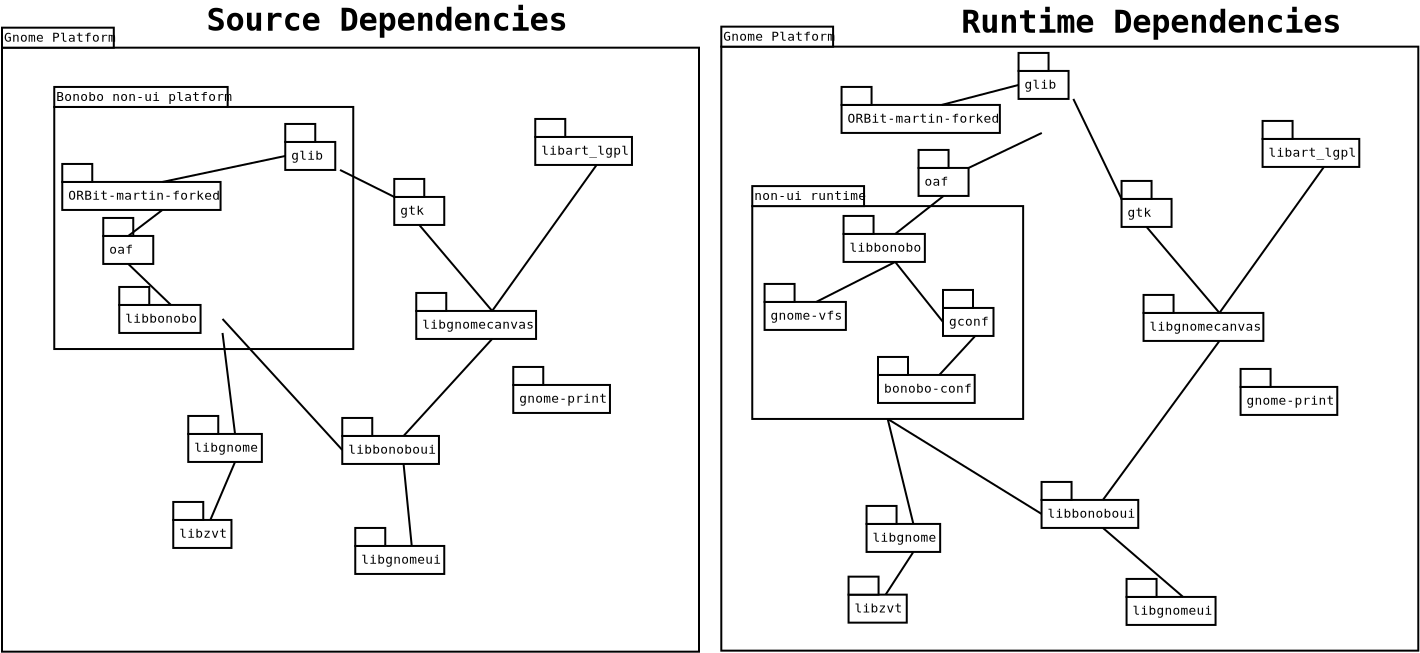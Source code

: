 <?xml version="1.0"?>
<diagram xmlns:dia="http://www.lysator.liu.se/~alla/dia/">
  <diagramdata>
    <attribute name="background">
      <color val="#ffffff"/>
    </attribute>
    <attribute name="paper">
      <composite type="paper">
        <attribute name="name">
          <string>#A4#</string>
        </attribute>
        <attribute name="tmargin">
          <real val="2.82"/>
        </attribute>
        <attribute name="bmargin">
          <real val="2.82"/>
        </attribute>
        <attribute name="lmargin">
          <real val="2.82"/>
        </attribute>
        <attribute name="rmargin">
          <real val="2.82"/>
        </attribute>
        <attribute name="is_portrait">
          <boolean val="true"/>
        </attribute>
        <attribute name="scaling">
          <real val="1"/>
        </attribute>
        <attribute name="fitto">
          <boolean val="false"/>
        </attribute>
      </composite>
    </attribute>
    <attribute name="grid">
      <composite type="grid">
        <attribute name="width_x">
          <real val="1"/>
        </attribute>
        <attribute name="width_y">
          <real val="1"/>
        </attribute>
        <attribute name="visible_x">
          <int val="1"/>
        </attribute>
        <attribute name="visible_y">
          <int val="1"/>
        </attribute>
      </composite>
    </attribute>
    <attribute name="guides">
      <composite type="guides">
        <attribute name="hguides"/>
        <attribute name="vguides"/>
      </composite>
    </attribute>
  </diagramdata>
  <layer name="Background" visible="true">
    <object type="UML - LargePackage" version="0" id="O0">
      <attribute name="obj_pos">
        <point val="33.602,-1.165"/>
      </attribute>
      <attribute name="obj_bb">
        <rectangle val="33.552,-3.015;68.502,29.085"/>
      </attribute>
      <attribute name="elem_corner">
        <point val="33.602,-1.165"/>
      </attribute>
      <attribute name="elem_width">
        <real val="34.85"/>
      </attribute>
      <attribute name="elem_height">
        <real val="30.2"/>
      </attribute>
      <attribute name="name">
        <string>#Gnome Platform#</string>
      </attribute>
      <attribute name="stereotype">
        <string/>
      </attribute>
    </object>
    <object type="UML - LargePackage" version="0" id="O1">
      <attribute name="obj_pos">
        <point val="35.15,6.807"/>
      </attribute>
      <attribute name="obj_bb">
        <rectangle val="35.1,4.957;48.744,17.5"/>
      </attribute>
      <attribute name="elem_corner">
        <point val="35.15,6.807"/>
      </attribute>
      <attribute name="elem_width">
        <real val="13.544"/>
      </attribute>
      <attribute name="elem_height">
        <real val="10.643"/>
      </attribute>
      <attribute name="name">
        <string>#non-ui runtime#</string>
      </attribute>
      <attribute name="stereotype">
        <string/>
      </attribute>
    </object>
    <object type="UML - LargePackage" version="0" id="O2">
      <attribute name="obj_pos">
        <point val="-2.363,-1.114"/>
      </attribute>
      <attribute name="obj_bb">
        <rectangle val="-2.413,-2.964;32.536,29.136"/>
      </attribute>
      <attribute name="elem_corner">
        <point val="-2.363,-1.114"/>
      </attribute>
      <attribute name="elem_width">
        <real val="34.85"/>
      </attribute>
      <attribute name="elem_height">
        <real val="30.2"/>
      </attribute>
      <attribute name="name">
        <string>#Gnome Platform#</string>
      </attribute>
      <attribute name="stereotype">
        <string/>
      </attribute>
    </object>
    <object type="UML - LargePackage" version="0" id="O3">
      <attribute name="obj_pos">
        <point val="0.25,1.85"/>
      </attribute>
      <attribute name="obj_bb">
        <rectangle val="0.2,4.163e-17;15.25,14.004"/>
      </attribute>
      <attribute name="elem_corner">
        <point val="0.25,1.85"/>
      </attribute>
      <attribute name="elem_width">
        <real val="14.95"/>
      </attribute>
      <attribute name="elem_height">
        <real val="12.104"/>
      </attribute>
      <attribute name="name">
        <string>#Bonobo non-ui platform#</string>
      </attribute>
      <attribute name="stereotype">
        <string/>
      </attribute>
    </object>
    <object type="UML - SmallPackage" version="0" id="O4">
      <attribute name="obj_pos">
        <point val="11.8,3.6"/>
      </attribute>
      <attribute name="obj_bb">
        <rectangle val="11.75,2.65;14.589,5.05"/>
      </attribute>
      <attribute name="elem_corner">
        <point val="11.8,3.6"/>
      </attribute>
      <attribute name="elem_width">
        <real val="2.739"/>
      </attribute>
      <attribute name="elem_height">
        <real val="1.4"/>
      </attribute>
      <attribute name="text">
        <composite type="text">
          <attribute name="string">
            <string>#glib#</string>
          </attribute>
          <attribute name="font">
            <font name="Courier"/>
          </attribute>
          <attribute name="height">
            <real val="0.8"/>
          </attribute>
          <attribute name="pos">
            <point val="12.1,4.495"/>
          </attribute>
          <attribute name="color">
            <color val="#000000"/>
          </attribute>
          <attribute name="alignment">
            <enum val="0"/>
          </attribute>
        </composite>
      </attribute>
    </object>
    <object type="UML - SmallPackage" version="0" id="O5">
      <attribute name="obj_pos">
        <point val="17.25,6.35"/>
      </attribute>
      <attribute name="obj_bb">
        <rectangle val="17.2,5.4;19.8,7.8"/>
      </attribute>
      <attribute name="elem_corner">
        <point val="17.25,6.35"/>
      </attribute>
      <attribute name="elem_width">
        <real val="2.5"/>
      </attribute>
      <attribute name="elem_height">
        <real val="1.4"/>
      </attribute>
      <attribute name="text">
        <composite type="text">
          <attribute name="string">
            <string>#gtk#</string>
          </attribute>
          <attribute name="font">
            <font name="Courier"/>
          </attribute>
          <attribute name="height">
            <real val="0.8"/>
          </attribute>
          <attribute name="pos">
            <point val="17.55,7.245"/>
          </attribute>
          <attribute name="color">
            <color val="#000000"/>
          </attribute>
          <attribute name="alignment">
            <enum val="0"/>
          </attribute>
        </composite>
      </attribute>
    </object>
    <object type="UML - SmallPackage" version="0" id="O6">
      <attribute name="obj_pos">
        <point val="3.5,11.75"/>
      </attribute>
      <attribute name="obj_bb">
        <rectangle val="3.45,10.8;8.713,13.2"/>
      </attribute>
      <attribute name="elem_corner">
        <point val="3.5,11.75"/>
      </attribute>
      <attribute name="elem_width">
        <real val="5.163"/>
      </attribute>
      <attribute name="elem_height">
        <real val="1.4"/>
      </attribute>
      <attribute name="text">
        <composite type="text">
          <attribute name="string">
            <string>#libbonobo#</string>
          </attribute>
          <attribute name="font">
            <font name="Courier"/>
          </attribute>
          <attribute name="height">
            <real val="0.8"/>
          </attribute>
          <attribute name="pos">
            <point val="3.8,12.645"/>
          </attribute>
          <attribute name="color">
            <color val="#000000"/>
          </attribute>
          <attribute name="alignment">
            <enum val="0"/>
          </attribute>
        </composite>
      </attribute>
    </object>
    <object type="UML - SmallPackage" version="0" id="O7">
      <attribute name="obj_pos">
        <point val="24.3,3.35"/>
      </attribute>
      <attribute name="obj_bb">
        <rectangle val="24.25,2.4;30.483,4.8"/>
      </attribute>
      <attribute name="elem_corner">
        <point val="24.3,3.35"/>
      </attribute>
      <attribute name="elem_width">
        <real val="6.133"/>
      </attribute>
      <attribute name="elem_height">
        <real val="1.4"/>
      </attribute>
      <attribute name="text">
        <composite type="text">
          <attribute name="string">
            <string>#libart_lgpl#</string>
          </attribute>
          <attribute name="font">
            <font name="Courier"/>
          </attribute>
          <attribute name="height">
            <real val="0.8"/>
          </attribute>
          <attribute name="pos">
            <point val="24.6,4.245"/>
          </attribute>
          <attribute name="color">
            <color val="#000000"/>
          </attribute>
          <attribute name="alignment">
            <enum val="0"/>
          </attribute>
        </composite>
      </attribute>
    </object>
    <object type="UML - SmallPackage" version="0" id="O8">
      <attribute name="obj_pos">
        <point val="14.65,18.3"/>
      </attribute>
      <attribute name="obj_bb">
        <rectangle val="14.6,17.35;20.833,19.75"/>
      </attribute>
      <attribute name="elem_corner">
        <point val="14.65,18.3"/>
      </attribute>
      <attribute name="elem_width">
        <real val="6.133"/>
      </attribute>
      <attribute name="elem_height">
        <real val="1.4"/>
      </attribute>
      <attribute name="text">
        <composite type="text">
          <attribute name="string">
            <string>#libbonoboui#</string>
          </attribute>
          <attribute name="font">
            <font name="Courier"/>
          </attribute>
          <attribute name="height">
            <real val="0.8"/>
          </attribute>
          <attribute name="pos">
            <point val="14.95,19.195"/>
          </attribute>
          <attribute name="color">
            <color val="#000000"/>
          </attribute>
          <attribute name="alignment">
            <enum val="0"/>
          </attribute>
        </composite>
      </attribute>
    </object>
    <object type="UML - SmallPackage" version="0" id="O9">
      <attribute name="obj_pos">
        <point val="0.65,5.6"/>
      </attribute>
      <attribute name="obj_bb">
        <rectangle val="0.6,4.65;10.711,7.05"/>
      </attribute>
      <attribute name="elem_corner">
        <point val="0.65,5.6"/>
      </attribute>
      <attribute name="elem_width">
        <real val="10.011"/>
      </attribute>
      <attribute name="elem_height">
        <real val="1.4"/>
      </attribute>
      <attribute name="text">
        <composite type="text">
          <attribute name="string">
            <string>#ORBit-martin-forked#</string>
          </attribute>
          <attribute name="font">
            <font name="Courier"/>
          </attribute>
          <attribute name="height">
            <real val="0.8"/>
          </attribute>
          <attribute name="pos">
            <point val="0.95,6.495"/>
          </attribute>
          <attribute name="color">
            <color val="#000000"/>
          </attribute>
          <attribute name="alignment">
            <enum val="0"/>
          </attribute>
        </composite>
      </attribute>
    </object>
    <object type="UML - SmallPackage" version="0" id="O10">
      <attribute name="obj_pos">
        <point val="2.7,8.3"/>
      </attribute>
      <attribute name="obj_bb">
        <rectangle val="2.65,7.35;5.25,9.75"/>
      </attribute>
      <attribute name="elem_corner">
        <point val="2.7,8.3"/>
      </attribute>
      <attribute name="elem_width">
        <real val="2.5"/>
      </attribute>
      <attribute name="elem_height">
        <real val="1.4"/>
      </attribute>
      <attribute name="text">
        <composite type="text">
          <attribute name="string">
            <string>#oaf#</string>
          </attribute>
          <attribute name="font">
            <font name="Courier"/>
          </attribute>
          <attribute name="height">
            <real val="0.8"/>
          </attribute>
          <attribute name="pos">
            <point val="3,9.195"/>
          </attribute>
          <attribute name="color">
            <color val="#000000"/>
          </attribute>
          <attribute name="alignment">
            <enum val="0"/>
          </attribute>
        </composite>
      </attribute>
    </object>
    <object type="UML - SmallPackage" version="0" id="O11">
      <attribute name="obj_pos">
        <point val="6.95,18.2"/>
      </attribute>
      <attribute name="obj_bb">
        <rectangle val="6.9,17.25;11.678,19.65"/>
      </attribute>
      <attribute name="elem_corner">
        <point val="6.95,18.2"/>
      </attribute>
      <attribute name="elem_width">
        <real val="4.678"/>
      </attribute>
      <attribute name="elem_height">
        <real val="1.4"/>
      </attribute>
      <attribute name="text">
        <composite type="text">
          <attribute name="string">
            <string>#libgnome#</string>
          </attribute>
          <attribute name="font">
            <font name="Courier"/>
          </attribute>
          <attribute name="height">
            <real val="0.8"/>
          </attribute>
          <attribute name="pos">
            <point val="7.25,19.095"/>
          </attribute>
          <attribute name="color">
            <color val="#000000"/>
          </attribute>
          <attribute name="alignment">
            <enum val="0"/>
          </attribute>
        </composite>
      </attribute>
    </object>
    <object type="UML - SmallPackage" version="0" id="O12">
      <attribute name="obj_pos">
        <point val="15.3,23.8"/>
      </attribute>
      <attribute name="obj_bb">
        <rectangle val="15.25,22.85;20.998,25.25"/>
      </attribute>
      <attribute name="elem_corner">
        <point val="15.3,23.8"/>
      </attribute>
      <attribute name="elem_width">
        <real val="5.648"/>
      </attribute>
      <attribute name="elem_height">
        <real val="1.4"/>
      </attribute>
      <attribute name="text">
        <composite type="text">
          <attribute name="string">
            <string>#libgnomeui#</string>
          </attribute>
          <attribute name="font">
            <font name="Courier"/>
          </attribute>
          <attribute name="height">
            <real val="0.8"/>
          </attribute>
          <attribute name="pos">
            <point val="15.6,24.695"/>
          </attribute>
          <attribute name="color">
            <color val="#000000"/>
          </attribute>
          <attribute name="alignment">
            <enum val="0"/>
          </attribute>
        </composite>
      </attribute>
    </object>
    <object type="UML - SmallPackage" version="0" id="O13">
      <attribute name="obj_pos">
        <point val="18.35,12.05"/>
      </attribute>
      <attribute name="obj_bb">
        <rectangle val="18.3,11.1;25.987,13.5"/>
      </attribute>
      <attribute name="elem_corner">
        <point val="18.35,12.05"/>
      </attribute>
      <attribute name="elem_width">
        <real val="7.587"/>
      </attribute>
      <attribute name="elem_height">
        <real val="1.4"/>
      </attribute>
      <attribute name="text">
        <composite type="text">
          <attribute name="string">
            <string>#libgnomecanvas#</string>
          </attribute>
          <attribute name="font">
            <font name="Courier"/>
          </attribute>
          <attribute name="height">
            <real val="0.8"/>
          </attribute>
          <attribute name="pos">
            <point val="18.65,12.945"/>
          </attribute>
          <attribute name="color">
            <color val="#000000"/>
          </attribute>
          <attribute name="alignment">
            <enum val="0"/>
          </attribute>
        </composite>
      </attribute>
    </object>
    <object type="Standard - Line" version="0" id="O14">
      <attribute name="obj_pos">
        <point val="11.8,4.3"/>
      </attribute>
      <attribute name="obj_bb">
        <rectangle val="5.606,4.25;11.85,5.65"/>
      </attribute>
      <attribute name="conn_endpoints">
        <point val="11.8,4.3"/>
        <point val="5.656,5.6"/>
      </attribute>
      <attribute name="numcp">
        <int val="1"/>
      </attribute>
      <connections>
        <connection handle="0" to="O4" connection="3"/>
        <connection handle="1" to="O9" connection="1"/>
      </connections>
    </object>
    <object type="Standard - Line" version="0" id="O15">
      <attribute name="obj_pos">
        <point val="14.539,5"/>
      </attribute>
      <attribute name="obj_bb">
        <rectangle val="14.489,4.95;17.3,6.4"/>
      </attribute>
      <attribute name="conn_endpoints">
        <point val="14.539,5"/>
        <point val="17.25,6.35"/>
      </attribute>
      <attribute name="numcp">
        <int val="1"/>
      </attribute>
      <connections>
        <connection handle="0" to="O4" connection="7"/>
        <connection handle="1" to="O5" connection="0"/>
      </connections>
    </object>
    <object type="Standard - Line" version="0" id="O16">
      <attribute name="obj_pos">
        <point val="5.656,7"/>
      </attribute>
      <attribute name="obj_bb">
        <rectangle val="3.9,6.95;5.706,8.35"/>
      </attribute>
      <attribute name="conn_endpoints">
        <point val="5.656,7"/>
        <point val="3.95,8.3"/>
      </attribute>
      <attribute name="numcp">
        <int val="1"/>
      </attribute>
      <connections>
        <connection handle="0" to="O9" connection="6"/>
        <connection handle="1" to="O10" connection="1"/>
      </connections>
    </object>
    <object type="Standard - Line" version="0" id="O17">
      <attribute name="obj_pos">
        <point val="3.95,9.7"/>
      </attribute>
      <attribute name="obj_bb">
        <rectangle val="3.9,9.65;6.132,11.8"/>
      </attribute>
      <attribute name="conn_endpoints">
        <point val="3.95,9.7"/>
        <point val="6.082,11.75"/>
      </attribute>
      <attribute name="numcp">
        <int val="1"/>
      </attribute>
      <connections>
        <connection handle="0" to="O10" connection="6"/>
        <connection handle="1" to="O6" connection="1"/>
      </connections>
    </object>
    <object type="Standard - Line" version="0" id="O18">
      <attribute name="obj_pos">
        <point val="8.663,13.15"/>
      </attribute>
      <attribute name="obj_bb">
        <rectangle val="8.613,13.1;9.339,18.25"/>
      </attribute>
      <attribute name="conn_endpoints">
        <point val="8.663,13.15"/>
        <point val="9.289,18.2"/>
      </attribute>
      <attribute name="numcp">
        <int val="1"/>
      </attribute>
      <connections>
        <connection handle="0" to="O6" connection="7"/>
        <connection handle="1" to="O11" connection="1"/>
      </connections>
    </object>
    <object type="Standard - Line" version="0" id="O19">
      <attribute name="obj_pos">
        <point val="27.366,4.75"/>
      </attribute>
      <attribute name="obj_bb">
        <rectangle val="22.094,4.7;27.416,12.1"/>
      </attribute>
      <attribute name="conn_endpoints">
        <point val="27.366,4.75"/>
        <point val="22.144,12.05"/>
      </attribute>
      <attribute name="numcp">
        <int val="1"/>
      </attribute>
      <connections>
        <connection handle="0" to="O7" connection="6"/>
        <connection handle="1" to="O13" connection="1"/>
      </connections>
    </object>
    <object type="Standard - Line" version="0" id="O20">
      <attribute name="obj_pos">
        <point val="18.5,7.75"/>
      </attribute>
      <attribute name="obj_bb">
        <rectangle val="18.45,7.7;22.194,12.1"/>
      </attribute>
      <attribute name="conn_endpoints">
        <point val="18.5,7.75"/>
        <point val="22.144,12.05"/>
      </attribute>
      <attribute name="numcp">
        <int val="1"/>
      </attribute>
      <connections>
        <connection handle="0" to="O5" connection="6"/>
        <connection handle="1" to="O13" connection="1"/>
      </connections>
    </object>
    <object type="Standard - Line" version="0" id="O21">
      <attribute name="obj_pos">
        <point val="8.663,12.45"/>
      </attribute>
      <attribute name="obj_bb">
        <rectangle val="8.613,12.4;14.7,19.05"/>
      </attribute>
      <attribute name="conn_endpoints">
        <point val="8.663,12.45"/>
        <point val="14.65,19"/>
      </attribute>
      <attribute name="numcp">
        <int val="1"/>
      </attribute>
      <connections>
        <connection handle="0" to="O6" connection="4"/>
        <connection handle="1" to="O8" connection="3"/>
      </connections>
    </object>
    <object type="Standard - Line" version="0" id="O22">
      <attribute name="obj_pos">
        <point val="22.144,13.45"/>
      </attribute>
      <attribute name="obj_bb">
        <rectangle val="17.666,13.4;22.194,18.35"/>
      </attribute>
      <attribute name="conn_endpoints">
        <point val="22.144,13.45"/>
        <point val="17.716,18.3"/>
      </attribute>
      <attribute name="numcp">
        <int val="1"/>
      </attribute>
      <connections>
        <connection handle="0" to="O13" connection="6"/>
        <connection handle="1" to="O8" connection="1"/>
      </connections>
    </object>
    <object type="Standard - Line" version="0" id="O23">
      <attribute name="obj_pos">
        <point val="17.716,19.7"/>
      </attribute>
      <attribute name="obj_bb">
        <rectangle val="17.666,19.65;18.174,23.85"/>
      </attribute>
      <attribute name="conn_endpoints">
        <point val="17.716,19.7"/>
        <point val="18.124,23.8"/>
      </attribute>
      <attribute name="numcp">
        <int val="1"/>
      </attribute>
      <connections>
        <connection handle="0" to="O8" connection="6"/>
        <connection handle="1" to="O12" connection="1"/>
      </connections>
    </object>
    <object type="UML - SmallPackage" version="0" id="O24">
      <attribute name="obj_pos">
        <point val="23.2,15.75"/>
      </attribute>
      <attribute name="obj_bb">
        <rectangle val="23.15,14.8;29.383,17.2"/>
      </attribute>
      <attribute name="elem_corner">
        <point val="23.2,15.75"/>
      </attribute>
      <attribute name="elem_width">
        <real val="6.133"/>
      </attribute>
      <attribute name="elem_height">
        <real val="1.4"/>
      </attribute>
      <attribute name="text">
        <composite type="text">
          <attribute name="string">
            <string>#gnome-print#</string>
          </attribute>
          <attribute name="font">
            <font name="Courier"/>
          </attribute>
          <attribute name="height">
            <real val="0.8"/>
          </attribute>
          <attribute name="pos">
            <point val="23.5,16.645"/>
          </attribute>
          <attribute name="color">
            <color val="#000000"/>
          </attribute>
          <attribute name="alignment">
            <enum val="0"/>
          </attribute>
        </composite>
      </attribute>
    </object>
    <object type="Standard - Text" version="0" id="O25">
      <attribute name="obj_pos">
        <point val="16.883,-1.96"/>
      </attribute>
      <attribute name="obj_bb">
        <rectangle val="5.269,-3.451;28.497,-1.451"/>
      </attribute>
      <attribute name="text">
        <composite type="text">
          <attribute name="string">
            <string>#Source Dependencies#</string>
          </attribute>
          <attribute name="font">
            <font name="Courier-Bold"/>
          </attribute>
          <attribute name="height">
            <real val="2"/>
          </attribute>
          <attribute name="pos">
            <point val="16.883,-1.96"/>
          </attribute>
          <attribute name="color">
            <color val="#000000"/>
          </attribute>
          <attribute name="alignment">
            <enum val="1"/>
          </attribute>
        </composite>
      </attribute>
    </object>
    <object type="Standard - Text" version="0" id="O26">
      <attribute name="obj_pos">
        <point val="55.102,-1.86"/>
      </attribute>
      <attribute name="obj_bb">
        <rectangle val="42.882,-3.351;67.322,-1.351"/>
      </attribute>
      <attribute name="text">
        <composite type="text">
          <attribute name="string">
            <string>#Runtime Dependencies#</string>
          </attribute>
          <attribute name="font">
            <font name="Courier-Bold"/>
          </attribute>
          <attribute name="height">
            <real val="2"/>
          </attribute>
          <attribute name="pos">
            <point val="55.102,-1.86"/>
          </attribute>
          <attribute name="color">
            <color val="#000000"/>
          </attribute>
          <attribute name="alignment">
            <enum val="1"/>
          </attribute>
        </composite>
      </attribute>
    </object>
    <object type="UML - SmallPackage" version="0" id="O27">
      <attribute name="obj_pos">
        <point val="48.465,0.049"/>
      </attribute>
      <attribute name="obj_bb">
        <rectangle val="48.416,-0.901;51.255,1.499"/>
      </attribute>
      <attribute name="elem_corner">
        <point val="48.465,0.049"/>
      </attribute>
      <attribute name="elem_width">
        <real val="2.739"/>
      </attribute>
      <attribute name="elem_height">
        <real val="1.4"/>
      </attribute>
      <attribute name="text">
        <composite type="text">
          <attribute name="string">
            <string>#glib#</string>
          </attribute>
          <attribute name="font">
            <font name="Courier"/>
          </attribute>
          <attribute name="height">
            <real val="0.8"/>
          </attribute>
          <attribute name="pos">
            <point val="48.766,0.944"/>
          </attribute>
          <attribute name="color">
            <color val="#000000"/>
          </attribute>
          <attribute name="alignment">
            <enum val="0"/>
          </attribute>
        </composite>
      </attribute>
    </object>
    <object type="UML - SmallPackage" version="0" id="O28">
      <attribute name="obj_pos">
        <point val="53.615,6.449"/>
      </attribute>
      <attribute name="obj_bb">
        <rectangle val="53.566,5.499;56.166,7.899"/>
      </attribute>
      <attribute name="elem_corner">
        <point val="53.615,6.449"/>
      </attribute>
      <attribute name="elem_width">
        <real val="2.5"/>
      </attribute>
      <attribute name="elem_height">
        <real val="1.4"/>
      </attribute>
      <attribute name="text">
        <composite type="text">
          <attribute name="string">
            <string>#gtk#</string>
          </attribute>
          <attribute name="font">
            <font name="Courier"/>
          </attribute>
          <attribute name="height">
            <real val="0.8"/>
          </attribute>
          <attribute name="pos">
            <point val="53.916,7.344"/>
          </attribute>
          <attribute name="color">
            <color val="#000000"/>
          </attribute>
          <attribute name="alignment">
            <enum val="0"/>
          </attribute>
        </composite>
      </attribute>
    </object>
    <object type="UML - SmallPackage" version="0" id="O29">
      <attribute name="obj_pos">
        <point val="39.715,8.199"/>
      </attribute>
      <attribute name="obj_bb">
        <rectangle val="39.666,7.249;44.929,9.649"/>
      </attribute>
      <attribute name="elem_corner">
        <point val="39.715,8.199"/>
      </attribute>
      <attribute name="elem_width">
        <real val="5.163"/>
      </attribute>
      <attribute name="elem_height">
        <real val="1.4"/>
      </attribute>
      <attribute name="text">
        <composite type="text">
          <attribute name="string">
            <string>#libbonobo#</string>
          </attribute>
          <attribute name="font">
            <font name="Courier"/>
          </attribute>
          <attribute name="height">
            <real val="0.8"/>
          </attribute>
          <attribute name="pos">
            <point val="40.016,9.094"/>
          </attribute>
          <attribute name="color">
            <color val="#000000"/>
          </attribute>
          <attribute name="alignment">
            <enum val="0"/>
          </attribute>
        </composite>
      </attribute>
    </object>
    <object type="UML - SmallPackage" version="0" id="O30">
      <attribute name="obj_pos">
        <point val="60.666,3.449"/>
      </attribute>
      <attribute name="obj_bb">
        <rectangle val="60.615,2.499;66.848,4.899"/>
      </attribute>
      <attribute name="elem_corner">
        <point val="60.666,3.449"/>
      </attribute>
      <attribute name="elem_width">
        <real val="6.133"/>
      </attribute>
      <attribute name="elem_height">
        <real val="1.4"/>
      </attribute>
      <attribute name="text">
        <composite type="text">
          <attribute name="string">
            <string>#libart_lgpl#</string>
          </attribute>
          <attribute name="font">
            <font name="Courier"/>
          </attribute>
          <attribute name="height">
            <real val="0.8"/>
          </attribute>
          <attribute name="pos">
            <point val="60.965,4.344"/>
          </attribute>
          <attribute name="color">
            <color val="#000000"/>
          </attribute>
          <attribute name="alignment">
            <enum val="0"/>
          </attribute>
        </composite>
      </attribute>
    </object>
    <object type="UML - SmallPackage" version="0" id="O31">
      <attribute name="obj_pos">
        <point val="49.615,21.499"/>
      </attribute>
      <attribute name="obj_bb">
        <rectangle val="49.566,20.549;55.798,22.949"/>
      </attribute>
      <attribute name="elem_corner">
        <point val="49.615,21.499"/>
      </attribute>
      <attribute name="elem_width">
        <real val="6.133"/>
      </attribute>
      <attribute name="elem_height">
        <real val="1.4"/>
      </attribute>
      <attribute name="text">
        <composite type="text">
          <attribute name="string">
            <string>#libbonoboui#</string>
          </attribute>
          <attribute name="font">
            <font name="Courier"/>
          </attribute>
          <attribute name="height">
            <real val="0.8"/>
          </attribute>
          <attribute name="pos">
            <point val="49.916,22.394"/>
          </attribute>
          <attribute name="color">
            <color val="#000000"/>
          </attribute>
          <attribute name="alignment">
            <enum val="0"/>
          </attribute>
        </composite>
      </attribute>
    </object>
    <object type="UML - SmallPackage" version="0" id="O32">
      <attribute name="obj_pos">
        <point val="39.615,1.749"/>
      </attribute>
      <attribute name="obj_bb">
        <rectangle val="39.566,0.799;49.677,3.199"/>
      </attribute>
      <attribute name="elem_corner">
        <point val="39.615,1.749"/>
      </attribute>
      <attribute name="elem_width">
        <real val="10.011"/>
      </attribute>
      <attribute name="elem_height">
        <real val="1.4"/>
      </attribute>
      <attribute name="text">
        <composite type="text">
          <attribute name="string">
            <string>#ORBit-martin-forked#</string>
          </attribute>
          <attribute name="font">
            <font name="Courier"/>
          </attribute>
          <attribute name="height">
            <real val="0.8"/>
          </attribute>
          <attribute name="pos">
            <point val="39.916,2.644"/>
          </attribute>
          <attribute name="color">
            <color val="#000000"/>
          </attribute>
          <attribute name="alignment">
            <enum val="0"/>
          </attribute>
        </composite>
      </attribute>
    </object>
    <object type="UML - SmallPackage" version="0" id="O33">
      <attribute name="obj_pos">
        <point val="43.465,4.899"/>
      </attribute>
      <attribute name="obj_bb">
        <rectangle val="43.416,3.949;46.016,6.349"/>
      </attribute>
      <attribute name="elem_corner">
        <point val="43.465,4.899"/>
      </attribute>
      <attribute name="elem_width">
        <real val="2.5"/>
      </attribute>
      <attribute name="elem_height">
        <real val="1.4"/>
      </attribute>
      <attribute name="text">
        <composite type="text">
          <attribute name="string">
            <string>#oaf#</string>
          </attribute>
          <attribute name="font">
            <font name="Courier"/>
          </attribute>
          <attribute name="height">
            <real val="0.8"/>
          </attribute>
          <attribute name="pos">
            <point val="43.766,5.794"/>
          </attribute>
          <attribute name="color">
            <color val="#000000"/>
          </attribute>
          <attribute name="alignment">
            <enum val="0"/>
          </attribute>
        </composite>
      </attribute>
    </object>
    <object type="UML - SmallPackage" version="0" id="O34">
      <attribute name="obj_pos">
        <point val="40.865,22.699"/>
      </attribute>
      <attribute name="obj_bb">
        <rectangle val="40.816,21.749;45.594,24.149"/>
      </attribute>
      <attribute name="elem_corner">
        <point val="40.865,22.699"/>
      </attribute>
      <attribute name="elem_width">
        <real val="4.678"/>
      </attribute>
      <attribute name="elem_height">
        <real val="1.4"/>
      </attribute>
      <attribute name="text">
        <composite type="text">
          <attribute name="string">
            <string>#libgnome#</string>
          </attribute>
          <attribute name="font">
            <font name="Courier"/>
          </attribute>
          <attribute name="height">
            <real val="0.8"/>
          </attribute>
          <attribute name="pos">
            <point val="41.166,23.594"/>
          </attribute>
          <attribute name="color">
            <color val="#000000"/>
          </attribute>
          <attribute name="alignment">
            <enum val="0"/>
          </attribute>
        </composite>
      </attribute>
    </object>
    <object type="UML - SmallPackage" version="0" id="O35">
      <attribute name="obj_pos">
        <point val="53.865,26.349"/>
      </attribute>
      <attribute name="obj_bb">
        <rectangle val="53.816,25.399;59.563,27.799"/>
      </attribute>
      <attribute name="elem_corner">
        <point val="53.865,26.349"/>
      </attribute>
      <attribute name="elem_width">
        <real val="5.648"/>
      </attribute>
      <attribute name="elem_height">
        <real val="1.4"/>
      </attribute>
      <attribute name="text">
        <composite type="text">
          <attribute name="string">
            <string>#libgnomeui#</string>
          </attribute>
          <attribute name="font">
            <font name="Courier"/>
          </attribute>
          <attribute name="height">
            <real val="0.8"/>
          </attribute>
          <attribute name="pos">
            <point val="54.166,27.244"/>
          </attribute>
          <attribute name="color">
            <color val="#000000"/>
          </attribute>
          <attribute name="alignment">
            <enum val="0"/>
          </attribute>
        </composite>
      </attribute>
    </object>
    <object type="UML - SmallPackage" version="0" id="O36">
      <attribute name="obj_pos">
        <point val="54.715,12.149"/>
      </attribute>
      <attribute name="obj_bb">
        <rectangle val="54.666,11.199;62.353,13.599"/>
      </attribute>
      <attribute name="elem_corner">
        <point val="54.715,12.149"/>
      </attribute>
      <attribute name="elem_width">
        <real val="7.587"/>
      </attribute>
      <attribute name="elem_height">
        <real val="1.4"/>
      </attribute>
      <attribute name="text">
        <composite type="text">
          <attribute name="string">
            <string>#libgnomecanvas#</string>
          </attribute>
          <attribute name="font">
            <font name="Courier"/>
          </attribute>
          <attribute name="height">
            <real val="0.8"/>
          </attribute>
          <attribute name="pos">
            <point val="55.016,13.044"/>
          </attribute>
          <attribute name="color">
            <color val="#000000"/>
          </attribute>
          <attribute name="alignment">
            <enum val="0"/>
          </attribute>
        </composite>
      </attribute>
    </object>
    <object type="Standard - Line" version="0" id="O37">
      <attribute name="obj_pos">
        <point val="48.465,0.749"/>
      </attribute>
      <attribute name="obj_bb">
        <rectangle val="44.571,0.699;48.516,1.799"/>
      </attribute>
      <attribute name="conn_endpoints">
        <point val="48.465,0.749"/>
        <point val="44.621,1.749"/>
      </attribute>
      <attribute name="numcp">
        <int val="1"/>
      </attribute>
      <connections>
        <connection handle="0" to="O27" connection="3"/>
        <connection handle="1" to="O32" connection="1"/>
      </connections>
    </object>
    <object type="Standard - Line" version="0" id="O38">
      <attribute name="obj_pos">
        <point val="51.205,1.449"/>
      </attribute>
      <attribute name="obj_bb">
        <rectangle val="51.155,1.399;53.666,6.499"/>
      </attribute>
      <attribute name="conn_endpoints">
        <point val="51.205,1.449"/>
        <point val="53.615,6.449"/>
      </attribute>
      <attribute name="numcp">
        <int val="1"/>
      </attribute>
      <connections>
        <connection handle="0" to="O27" connection="7"/>
        <connection handle="1" to="O28" connection="0"/>
      </connections>
    </object>
    <object type="Standard - Line" version="0" id="O39">
      <attribute name="obj_pos">
        <point val="49.627,3.149"/>
      </attribute>
      <attribute name="obj_bb">
        <rectangle val="45.916,3.099;49.677,4.949"/>
      </attribute>
      <attribute name="conn_endpoints">
        <point val="49.627,3.149"/>
        <point val="45.965,4.899"/>
      </attribute>
      <attribute name="numcp">
        <int val="1"/>
      </attribute>
      <connections>
        <connection handle="0" to="O32" connection="7"/>
        <connection handle="1" to="O33" connection="2"/>
      </connections>
    </object>
    <object type="Standard - Line" version="0" id="O40">
      <attribute name="obj_pos">
        <point val="44.715,6.299"/>
      </attribute>
      <attribute name="obj_bb">
        <rectangle val="42.247,6.249;44.766,8.249"/>
      </attribute>
      <attribute name="conn_endpoints">
        <point val="44.715,6.299"/>
        <point val="42.297,8.199"/>
      </attribute>
      <attribute name="numcp">
        <int val="1"/>
      </attribute>
      <connections>
        <connection handle="0" to="O33" connection="6"/>
        <connection handle="1" to="O29" connection="1"/>
      </connections>
    </object>
    <object type="Standard - Line" version="0" id="O41">
      <attribute name="obj_pos">
        <point val="63.732,4.849"/>
      </attribute>
      <attribute name="obj_bb">
        <rectangle val="58.459,4.799;63.782,12.199"/>
      </attribute>
      <attribute name="conn_endpoints">
        <point val="63.732,4.849"/>
        <point val="58.509,12.149"/>
      </attribute>
      <attribute name="numcp">
        <int val="1"/>
      </attribute>
      <connections>
        <connection handle="0" to="O30" connection="6"/>
        <connection handle="1" to="O36" connection="1"/>
      </connections>
    </object>
    <object type="Standard - Line" version="0" id="O42">
      <attribute name="obj_pos">
        <point val="54.865,7.849"/>
      </attribute>
      <attribute name="obj_bb">
        <rectangle val="54.816,7.799;58.559,12.199"/>
      </attribute>
      <attribute name="conn_endpoints">
        <point val="54.865,7.849"/>
        <point val="58.509,12.149"/>
      </attribute>
      <attribute name="numcp">
        <int val="1"/>
      </attribute>
      <connections>
        <connection handle="0" to="O28" connection="6"/>
        <connection handle="1" to="O36" connection="1"/>
      </connections>
    </object>
    <object type="Standard - Line" version="0" id="O43">
      <attribute name="obj_pos">
        <point val="58.509,13.549"/>
      </attribute>
      <attribute name="obj_bb">
        <rectangle val="52.632,13.499;58.559,21.549"/>
      </attribute>
      <attribute name="conn_endpoints">
        <point val="58.509,13.549"/>
        <point val="52.682,21.499"/>
      </attribute>
      <attribute name="numcp">
        <int val="1"/>
      </attribute>
      <connections>
        <connection handle="0" to="O36" connection="6"/>
        <connection handle="1" to="O31" connection="1"/>
      </connections>
    </object>
    <object type="Standard - Line" version="0" id="O44">
      <attribute name="obj_pos">
        <point val="52.682,22.899"/>
      </attribute>
      <attribute name="obj_bb">
        <rectangle val="52.632,22.849;56.739,26.399"/>
      </attribute>
      <attribute name="conn_endpoints">
        <point val="52.682,22.899"/>
        <point val="56.69,26.349"/>
      </attribute>
      <attribute name="numcp">
        <int val="1"/>
      </attribute>
      <connections>
        <connection handle="0" to="O31" connection="6"/>
        <connection handle="1" to="O35" connection="1"/>
      </connections>
    </object>
    <object type="UML - SmallPackage" version="0" id="O45">
      <attribute name="obj_pos">
        <point val="35.766,11.599"/>
      </attribute>
      <attribute name="obj_bb">
        <rectangle val="35.715,10.649;40.979,13.049"/>
      </attribute>
      <attribute name="elem_corner">
        <point val="35.766,11.599"/>
      </attribute>
      <attribute name="elem_width">
        <real val="5.163"/>
      </attribute>
      <attribute name="elem_height">
        <real val="1.4"/>
      </attribute>
      <attribute name="text">
        <composite type="text">
          <attribute name="string">
            <string>#gnome-vfs#</string>
          </attribute>
          <attribute name="font">
            <font name="Courier"/>
          </attribute>
          <attribute name="height">
            <real val="0.8"/>
          </attribute>
          <attribute name="pos">
            <point val="36.066,12.494"/>
          </attribute>
          <attribute name="color">
            <color val="#000000"/>
          </attribute>
          <attribute name="alignment">
            <enum val="0"/>
          </attribute>
        </composite>
      </attribute>
    </object>
    <object type="UML - SmallPackage" version="0" id="O46">
      <attribute name="obj_pos">
        <point val="59.566,15.849"/>
      </attribute>
      <attribute name="obj_bb">
        <rectangle val="59.516,14.899;65.748,17.299"/>
      </attribute>
      <attribute name="elem_corner">
        <point val="59.566,15.849"/>
      </attribute>
      <attribute name="elem_width">
        <real val="6.133"/>
      </attribute>
      <attribute name="elem_height">
        <real val="1.4"/>
      </attribute>
      <attribute name="text">
        <composite type="text">
          <attribute name="string">
            <string>#gnome-print#</string>
          </attribute>
          <attribute name="font">
            <font name="Courier"/>
          </attribute>
          <attribute name="height">
            <real val="0.8"/>
          </attribute>
          <attribute name="pos">
            <point val="59.865,16.744"/>
          </attribute>
          <attribute name="color">
            <color val="#000000"/>
          </attribute>
          <attribute name="alignment">
            <enum val="0"/>
          </attribute>
        </composite>
      </attribute>
    </object>
    <object type="Standard - Line" version="0" id="O47">
      <attribute name="obj_pos">
        <point val="42.297,9.599"/>
      </attribute>
      <attribute name="obj_bb">
        <rectangle val="38.297,9.549;42.347,11.649"/>
      </attribute>
      <attribute name="conn_endpoints">
        <point val="42.297,9.599"/>
        <point val="38.347,11.599"/>
      </attribute>
      <attribute name="numcp">
        <int val="1"/>
      </attribute>
      <connections>
        <connection handle="0" to="O29" connection="6"/>
        <connection handle="1" to="O45" connection="1"/>
      </connections>
    </object>
    <object type="UML - SmallPackage" version="0" id="O48">
      <attribute name="obj_pos">
        <point val="44.687,11.9"/>
      </attribute>
      <attribute name="obj_bb">
        <rectangle val="44.636,10.95;47.961,13.35"/>
      </attribute>
      <attribute name="elem_corner">
        <point val="44.687,11.9"/>
      </attribute>
      <attribute name="elem_width">
        <real val="3.224"/>
      </attribute>
      <attribute name="elem_height">
        <real val="1.4"/>
      </attribute>
      <attribute name="text">
        <composite type="text">
          <attribute name="string">
            <string>#gconf#</string>
          </attribute>
          <attribute name="font">
            <font name="Courier"/>
          </attribute>
          <attribute name="height">
            <real val="0.8"/>
          </attribute>
          <attribute name="pos">
            <point val="44.986,12.795"/>
          </attribute>
          <attribute name="color">
            <color val="#000000"/>
          </attribute>
          <attribute name="alignment">
            <enum val="0"/>
          </attribute>
        </composite>
      </attribute>
    </object>
    <object type="UML - SmallPackage" version="0" id="O49">
      <attribute name="obj_pos">
        <point val="41.437,15.25"/>
      </attribute>
      <attribute name="obj_bb">
        <rectangle val="41.386,14.3;47.619,16.7"/>
      </attribute>
      <attribute name="elem_corner">
        <point val="41.437,15.25"/>
      </attribute>
      <attribute name="elem_width">
        <real val="6.133"/>
      </attribute>
      <attribute name="elem_height">
        <real val="1.4"/>
      </attribute>
      <attribute name="text">
        <composite type="text">
          <attribute name="string">
            <string>#bonobo-conf#</string>
          </attribute>
          <attribute name="font">
            <font name="Courier"/>
          </attribute>
          <attribute name="height">
            <real val="0.8"/>
          </attribute>
          <attribute name="pos">
            <point val="41.736,16.145"/>
          </attribute>
          <attribute name="color">
            <color val="#000000"/>
          </attribute>
          <attribute name="alignment">
            <enum val="0"/>
          </attribute>
        </composite>
      </attribute>
    </object>
    <object type="Standard - Line" version="0" id="O50">
      <attribute name="obj_pos">
        <point val="42.297,9.599"/>
      </attribute>
      <attribute name="obj_bb">
        <rectangle val="42.247,9.549;44.736,12.65"/>
      </attribute>
      <attribute name="conn_endpoints">
        <point val="42.297,9.599"/>
        <point val="44.687,12.6"/>
      </attribute>
      <attribute name="numcp">
        <int val="1"/>
      </attribute>
      <connections>
        <connection handle="0" to="O29" connection="6"/>
        <connection handle="1" to="O48" connection="3"/>
      </connections>
    </object>
    <object type="Standard - Line" version="0" id="O51">
      <attribute name="obj_pos">
        <point val="46.298,13.3"/>
      </attribute>
      <attribute name="obj_bb">
        <rectangle val="44.453,13.25;46.349,15.3"/>
      </attribute>
      <attribute name="conn_endpoints">
        <point val="46.298,13.3"/>
        <point val="44.503,15.25"/>
      </attribute>
      <attribute name="numcp">
        <int val="1"/>
      </attribute>
      <connections>
        <connection handle="0" to="O48" connection="6"/>
        <connection handle="1" to="O49" connection="1"/>
      </connections>
    </object>
    <object type="Standard - Line" version="0" id="O52">
      <attribute name="obj_pos">
        <point val="41.922,17.45"/>
      </attribute>
      <attribute name="obj_bb">
        <rectangle val="41.872,17.4;49.666,22.249"/>
      </attribute>
      <attribute name="conn_endpoints">
        <point val="41.922,17.45"/>
        <point val="49.615,22.199"/>
      </attribute>
      <attribute name="numcp">
        <int val="1"/>
      </attribute>
      <connections>
        <connection handle="0" to="O1" connection="6"/>
        <connection handle="1" to="O31" connection="3"/>
      </connections>
    </object>
    <object type="Standard - Line" version="0" id="O53">
      <attribute name="obj_pos">
        <point val="41.922,17.45"/>
      </attribute>
      <attribute name="obj_bb">
        <rectangle val="41.872,17.4;43.255,22.749"/>
      </attribute>
      <attribute name="conn_endpoints">
        <point val="41.922,17.45"/>
        <point val="43.205,22.699"/>
      </attribute>
      <attribute name="numcp">
        <int val="1"/>
      </attribute>
      <connections>
        <connection handle="0" to="O1" connection="6"/>
        <connection handle="1" to="O34" connection="1"/>
      </connections>
    </object>
    <object type="UML - SmallPackage" version="0" id="O54">
      <attribute name="obj_pos">
        <point val="6.2,22.5"/>
      </attribute>
      <attribute name="obj_bb">
        <rectangle val="6.15,21.55;9.959,23.95"/>
      </attribute>
      <attribute name="elem_corner">
        <point val="6.2,22.5"/>
      </attribute>
      <attribute name="elem_width">
        <real val="3.709"/>
      </attribute>
      <attribute name="elem_height">
        <real val="1.4"/>
      </attribute>
      <attribute name="text">
        <composite type="text">
          <attribute name="string">
            <string>#libzvt#</string>
          </attribute>
          <attribute name="font">
            <font name="Courier"/>
          </attribute>
          <attribute name="height">
            <real val="0.8"/>
          </attribute>
          <attribute name="pos">
            <point val="6.5,23.395"/>
          </attribute>
          <attribute name="color">
            <color val="#000000"/>
          </attribute>
          <attribute name="alignment">
            <enum val="0"/>
          </attribute>
        </composite>
      </attribute>
    </object>
    <object type="UML - SmallPackage" version="0" id="O55">
      <attribute name="obj_pos">
        <point val="39.965,26.235"/>
      </attribute>
      <attribute name="obj_bb">
        <rectangle val="39.915,25.285;43.724,27.685"/>
      </attribute>
      <attribute name="elem_corner">
        <point val="39.965,26.235"/>
      </attribute>
      <attribute name="elem_width">
        <real val="3.709"/>
      </attribute>
      <attribute name="elem_height">
        <real val="1.4"/>
      </attribute>
      <attribute name="text">
        <composite type="text">
          <attribute name="string">
            <string>#libzvt#</string>
          </attribute>
          <attribute name="font">
            <font name="Courier"/>
          </attribute>
          <attribute name="height">
            <real val="0.8"/>
          </attribute>
          <attribute name="pos">
            <point val="40.265,27.13"/>
          </attribute>
          <attribute name="color">
            <color val="#000000"/>
          </attribute>
          <attribute name="alignment">
            <enum val="0"/>
          </attribute>
        </composite>
      </attribute>
    </object>
    <object type="Standard - Line" version="0" id="O56">
      <attribute name="obj_pos">
        <point val="9.289,19.6"/>
      </attribute>
      <attribute name="obj_bb">
        <rectangle val="8.004,19.55;9.339,22.55"/>
      </attribute>
      <attribute name="conn_endpoints">
        <point val="9.289,19.6"/>
        <point val="8.054,22.5"/>
      </attribute>
      <attribute name="numcp">
        <int val="1"/>
      </attribute>
      <connections>
        <connection handle="0" to="O11" connection="6"/>
        <connection handle="1" to="O54" connection="1"/>
      </connections>
    </object>
    <object type="Standard - Line" version="0" id="O57">
      <attribute name="obj_pos">
        <point val="43.205,24.099"/>
      </attribute>
      <attribute name="obj_bb">
        <rectangle val="41.769,24.049;43.255,26.285"/>
      </attribute>
      <attribute name="conn_endpoints">
        <point val="43.205,24.099"/>
        <point val="41.819,26.235"/>
      </attribute>
      <attribute name="numcp">
        <int val="1"/>
      </attribute>
      <connections>
        <connection handle="0" to="O34" connection="6"/>
        <connection handle="1" to="O55" connection="1"/>
      </connections>
    </object>
  </layer>
</diagram>
